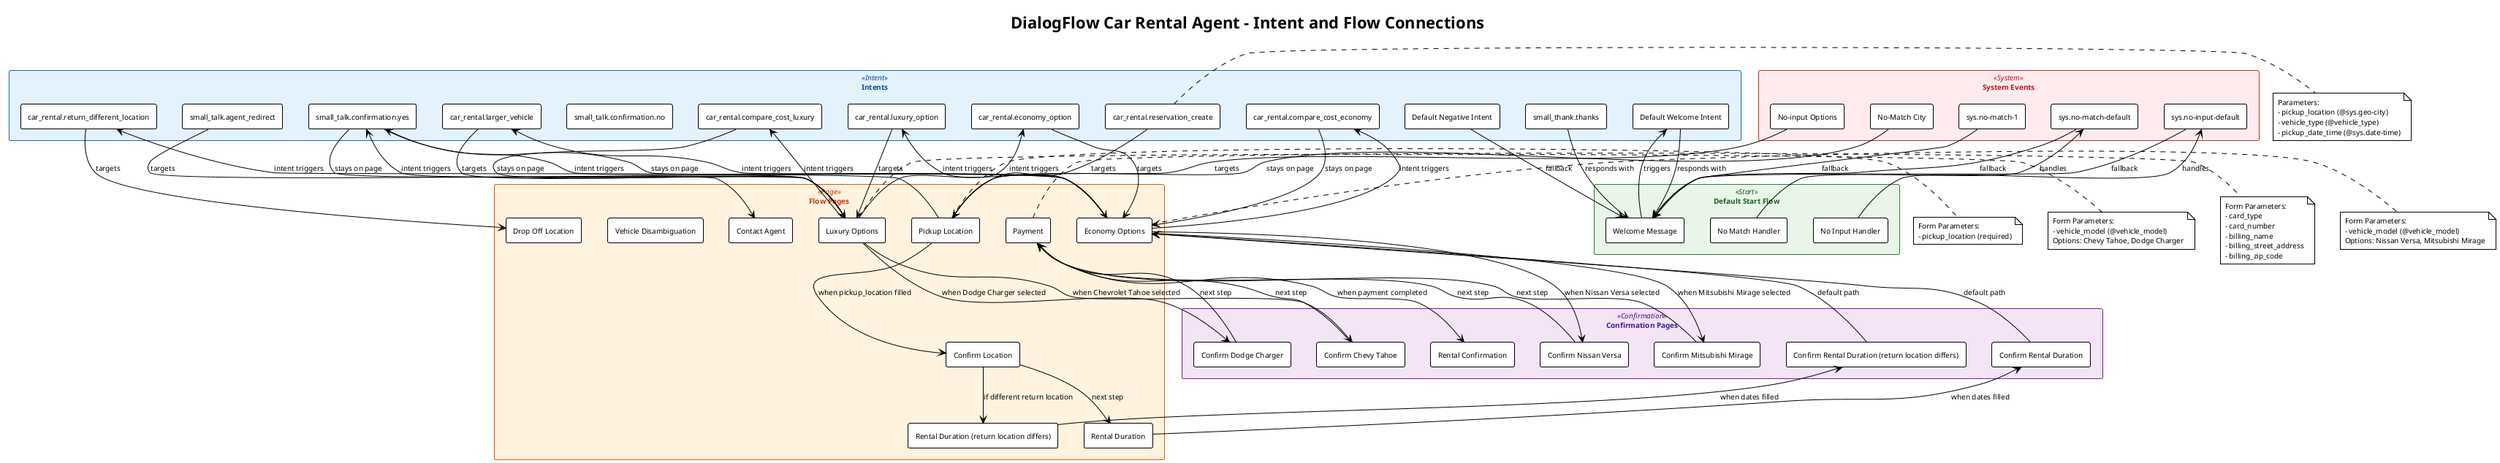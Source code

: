 @startuml DialogFlow Car Rental Agent Flow
!theme plain
skinparam backgroundColor #FFFFFF
skinparam defaultFontName Arial
skinparam defaultFontSize 10

title DialogFlow Car Rental Agent - Intent and Flow Connections

' Define colors for different types of components
skinparam rectangle {
    BackgroundColor<<Start>> #E8F5E8
    BorderColor<<Start>> #2E7D32
    FontColor<<Start>> #1B5E20
}

skinparam rectangle {
    BackgroundColor<<Intent>> #E3F2FD
    BorderColor<<Intent>> #1565C0
    FontColor<<Intent>> #0D47A1
}

skinparam rectangle {
    BackgroundColor<<Page>> #FFF3E0
    BorderColor<<Page>> #E65100
    FontColor<<Page>> #BF360C
}

skinparam rectangle {
    BackgroundColor<<Confirmation>> #F3E5F5
    BorderColor<<Confirmation>> #7B1FA2
    FontColor<<Confirmation>> #4A148C
}

skinparam rectangle {
    BackgroundColor<<System>> #FFEBEE
    BorderColor<<System>> #C62828
    FontColor<<System>> #B71C1C
}

' Start Flow
rectangle "Default Start Flow" <<Start>> {
    rectangle "Welcome Message" as welcome
    rectangle "No Match Handler" as noMatch
    rectangle "No Input Handler" as noInput
}

' Main Intents
rectangle "Intents" <<Intent>> {
    rectangle "car_rental.reservation_create" as reservation_create
    rectangle "car_rental.economy_option" as economy_option
    rectangle "car_rental.luxury_option" as luxury_option
    rectangle "car_rental.compare_cost_economy" as compare_economy
    rectangle "car_rental.compare_cost_luxury" as compare_luxury
    rectangle "car_rental.larger_vehicle" as larger_vehicle
    rectangle "car_rental.return_different_location" as return_diff_location
    rectangle "small_talk.confirmation.yes" as confirmation_yes
    rectangle "small_talk.confirmation.no" as confirmation_no
    rectangle "small_talk.agent_redirect" as agent_redirect
    rectangle "small_thank.thanks" as thanks
    rectangle "Default Welcome Intent" as welcome_intent
    rectangle "Default Negative Intent" as negative_intent
}

' Flow Pages
rectangle "Flow Pages" <<Page>> {
    rectangle "Pickup Location" as pickup_location
    rectangle "Confirm Location" as confirm_location
    rectangle "Drop Off Location" as dropoff_location
    rectangle "Rental Duration" as rental_duration
    rectangle "Rental Duration (return location differs)" as rental_duration_diff
    rectangle "Economy Options" as economy_options
    rectangle "Luxury Options" as luxury_options
    rectangle "Vehicle Disambiguation" as vehicle_disambiguation
    rectangle "Payment" as payment
    rectangle "Contact Agent" as contact_agent
}

' Confirmation Pages
rectangle "Confirmation Pages" <<Confirmation>> {
    rectangle "Confirm Chevy Tahoe" as confirm_chevy
    rectangle "Confirm Dodge Charger" as confirm_dodge
    rectangle "Confirm Nissan Versa" as confirm_nissan
    rectangle "Confirm Mitsubishi Mirage" as confirm_mitsubishi
    rectangle "Confirm Rental Duration" as confirm_rental_duration
    rectangle "Confirm Rental Duration (return location differs)" as confirm_rental_duration_diff
    rectangle "Rental Confirmation" as rental_confirmation
}

' System Events
rectangle "System Events" <<System>> {
    rectangle "sys.no-match-default" as sys_no_match
    rectangle "sys.no-input-default" as sys_no_input
    rectangle "No-input Options" as no_input_options
    rectangle "sys.no-match-1" as sys_no_match_1
    rectangle "No-Match City" as no_match_city
}

' Connections from Start Flow
welcome --> welcome_intent : triggers
noMatch --> sys_no_match : handles
noInput --> sys_no_input : handles

' Main flow connections
reservation_create --> pickup_location : "targets"
welcome_intent --> welcome : "responds with"
thanks --> welcome : "responds with"
agent_redirect --> contact_agent : "targets"

' Pickup Location flow
pickup_location --> confirm_location : "when pickup_location filled"
pickup_location --> return_diff_location : "intent triggers"
return_diff_location --> dropoff_location : "targets"

' Location confirmation flow
confirm_location --> rental_duration : "next step"
confirm_location --> rental_duration_diff : "if different return location"

' Rental duration flow
rental_duration --> confirm_rental_duration : "when dates filled"
rental_duration_diff --> confirm_rental_duration_diff : "when dates filled"

' Vehicle selection flow
confirm_rental_duration --> economy_options : "default path"
confirm_rental_duration_diff --> economy_options : "default path"

' Economy options flow
economy_options --> luxury_option : "intent triggers"
economy_options --> larger_vehicle : "intent triggers"
economy_options --> compare_economy : "intent triggers"
economy_options --> confirmation_yes : "intent triggers"
economy_options --> confirm_mitsubishi : "when Mitsubishi Mirage selected"
economy_options --> confirm_nissan : "when Nissan Versa selected"

' Luxury options flow
luxury_options --> economy_option : "intent triggers"
luxury_options --> compare_luxury : "intent triggers"
luxury_options --> confirmation_yes : "intent triggers"
luxury_options --> confirm_chevy : "when Chevrolet Tahoe selected"
luxury_options --> confirm_dodge : "when Dodge Charger selected"

' Vehicle confirmation flow
confirm_chevy --> payment : "next step"
confirm_dodge --> payment : "next step"
confirm_nissan --> payment : "next step"
confirm_mitsubishi --> payment : "next step"

' Payment flow
payment --> rental_confirmation : "when payment completed"

' System event handlers
sys_no_match --> welcome : "fallback"
sys_no_input --> welcome : "fallback"
no_input_options --> pickup_location : "targets"
sys_no_match_1 --> welcome : "fallback"
no_match_city --> pickup_location : "stays on page"

' Intent relationships
economy_option --> economy_options : "targets"
luxury_option --> luxury_options : "targets"
larger_vehicle --> luxury_options : "targets"
compare_economy --> economy_options : "stays on page"
compare_luxury --> luxury_options : "stays on page"
confirmation_yes --> economy_options : "stays on page"
confirmation_yes --> luxury_options : "stays on page"

' Error handling
negative_intent --> welcome : "fallback"

' Notes
note right of reservation_create
  Parameters:
  - pickup_location (@sys.geo-city)
  - vehicle_type (@vehicle_type)
  - pickup_date_time (@sys.date-time)
end note

note right of pickup_location
  Form Parameters:
  - pickup_location (required)
end note

note right of economy_options
  Form Parameters:
  - vehicle_model (@vehicle_model)
  Options: Nissan Versa, Mitsubishi Mirage
end note

note right of luxury_options
  Form Parameters:
  - vehicle_model (@vehicle_model)
  Options: Chevy Tahoe, Dodge Charger
end note

note right of payment
  Form Parameters:
  - card_type
  - card_number
  - billing_name
  - billing_street_address
  - billing_zip_code
end note

@enduml 